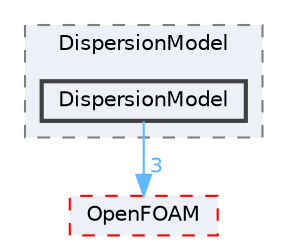 digraph "src/lagrangian/intermediate/submodels/Kinematic/DispersionModel/DispersionModel"
{
 // LATEX_PDF_SIZE
  bgcolor="transparent";
  edge [fontname=Helvetica,fontsize=10,labelfontname=Helvetica,labelfontsize=10];
  node [fontname=Helvetica,fontsize=10,shape=box,height=0.2,width=0.4];
  compound=true
  subgraph clusterdir_1a1b0db6ee4be96508c5925195e4b1da {
    graph [ bgcolor="#edf0f7", pencolor="grey50", label="DispersionModel", fontname=Helvetica,fontsize=10 style="filled,dashed", URL="dir_1a1b0db6ee4be96508c5925195e4b1da.html",tooltip=""]
  dir_6d2491821f2143f59278e5b5f1498c55 [label="DispersionModel", fillcolor="#edf0f7", color="grey25", style="filled,bold", URL="dir_6d2491821f2143f59278e5b5f1498c55.html",tooltip=""];
  }
  dir_c5473ff19b20e6ec4dfe5c310b3778a8 [label="OpenFOAM", fillcolor="#edf0f7", color="red", style="filled,dashed", URL="dir_c5473ff19b20e6ec4dfe5c310b3778a8.html",tooltip=""];
  dir_6d2491821f2143f59278e5b5f1498c55->dir_c5473ff19b20e6ec4dfe5c310b3778a8 [headlabel="3", labeldistance=1.5 headhref="dir_000963_002695.html" href="dir_000963_002695.html" color="steelblue1" fontcolor="steelblue1"];
}
